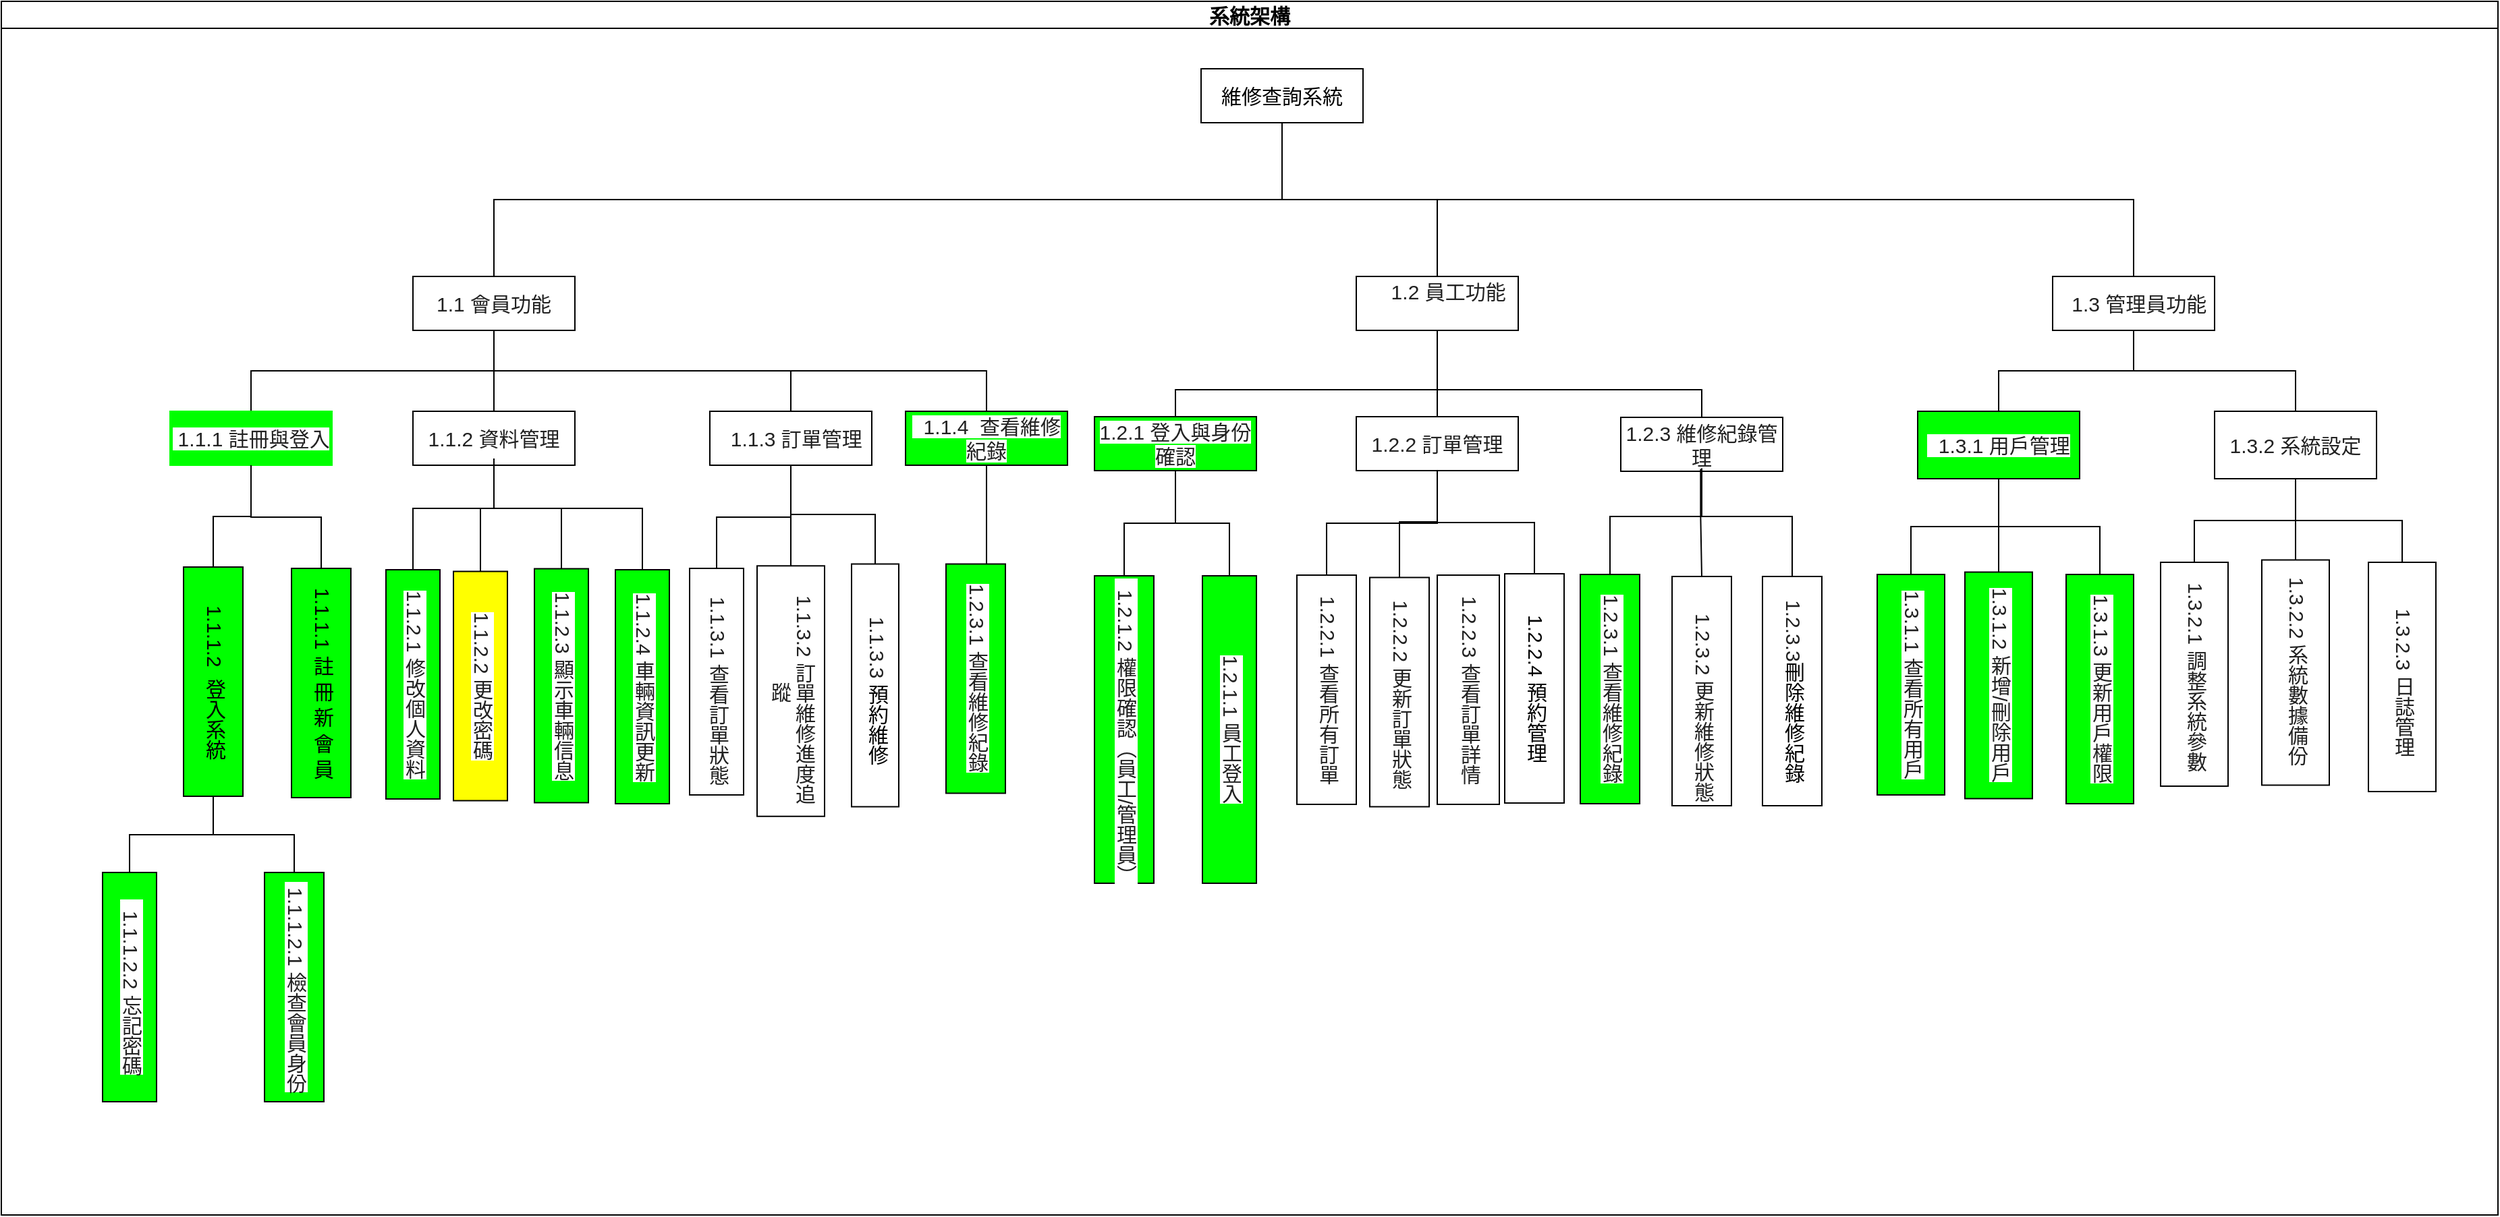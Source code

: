 <mxfile version="25.0.3">
  <diagram id="prtHgNgQTEPvFCAcTncT" name="Page-1">
    <mxGraphModel dx="2687" dy="624" grid="1" gridSize="10" guides="1" tooltips="1" connect="1" arrows="1" fold="1" page="1" pageScale="1" pageWidth="1169" pageHeight="827" math="0" shadow="0">
      <root>
        <mxCell id="0" />
        <mxCell id="1" parent="0" />
        <mxCell id="vLOGakIaKndCi6_WX_65-37" value="系統架構" style="swimlane;startSize=20;horizontal=1;containerType=tree;textShadow=0;movable=1;resizable=1;rotatable=1;deletable=1;editable=1;locked=0;connectable=1;fontSize=15;" parent="1" vertex="1">
          <mxGeometry x="-620" y="260" width="1850" height="900" as="geometry" />
        </mxCell>
        <mxCell id="vLOGakIaKndCi6_WX_65-39" value="維修查詢系統" style="whiteSpace=wrap;html=1;treeFolding=1;treeMoving=1;newEdgeStyle={&quot;edgeStyle&quot;:&quot;elbowEdgeStyle&quot;,&quot;startArrow&quot;:&quot;none&quot;,&quot;endArrow&quot;:&quot;none&quot;};fontSize=15;" parent="vLOGakIaKndCi6_WX_65-37" vertex="1">
          <mxGeometry x="889" y="50" width="120" height="40" as="geometry" />
        </mxCell>
        <mxCell id="i7zBOyGKAb41JnRDGn2z-2" value="" style="edgeStyle=elbowEdgeStyle;rounded=0;orthogonalLoop=1;jettySize=auto;html=1;elbow=vertical;startArrow=none;endArrow=none;fontSize=15;" parent="vLOGakIaKndCi6_WX_65-37" source="vLOGakIaKndCi6_WX_65-39" target="i7zBOyGKAb41JnRDGn2z-3" edge="1">
          <mxGeometry relative="1" as="geometry" />
        </mxCell>
        <mxCell id="i7zBOyGKAb41JnRDGn2z-3" value="&#xa;&lt;span style=&quot;color: rgb(34, 34, 34); font-family: Arial, Helvetica, sans-serif; font-style: normal; font-variant-ligatures: normal; font-variant-caps: normal; font-weight: 400; letter-spacing: normal; orphans: 2; text-align: start; text-indent: 0px; text-transform: none; widows: 2; word-spacing: 0px; -webkit-text-stroke-width: 0px; white-space: normal; background-color: rgb(255, 255, 255); text-decoration-thickness: initial; text-decoration-style: initial; text-decoration-color: initial; float: none; display: inline !important;&quot;&gt;&amp;nbsp; &amp;nbsp; 1.2 員工功能&lt;/span&gt;&#xa;&#xa;" style="whiteSpace=wrap;html=1;treeFolding=1;treeMoving=1;newEdgeStyle={&quot;edgeStyle&quot;:&quot;elbowEdgeStyle&quot;,&quot;startArrow&quot;:&quot;none&quot;,&quot;endArrow&quot;:&quot;none&quot;};fontSize=15;" parent="vLOGakIaKndCi6_WX_65-37" vertex="1">
          <mxGeometry x="1004" y="204" width="120" height="40" as="geometry" />
        </mxCell>
        <mxCell id="i7zBOyGKAb41JnRDGn2z-4" value="" style="edgeStyle=elbowEdgeStyle;rounded=0;orthogonalLoop=1;jettySize=auto;html=1;elbow=vertical;startArrow=none;endArrow=none;fontSize=15;" parent="vLOGakIaKndCi6_WX_65-37" source="vLOGakIaKndCi6_WX_65-39" target="i7zBOyGKAb41JnRDGn2z-5" edge="1">
          <mxGeometry relative="1" as="geometry">
            <mxPoint x="290" y="114" as="sourcePoint" />
          </mxGeometry>
        </mxCell>
        <mxCell id="i7zBOyGKAb41JnRDGn2z-5" value="&lt;span style=&quot;color: rgb(34, 34, 34); font-family: Arial, Helvetica, sans-serif; text-align: start; background-color: rgb(255, 255, 255);&quot;&gt;1.1 會員功能&lt;/span&gt;" style="whiteSpace=wrap;html=1;treeFolding=1;treeMoving=1;newEdgeStyle={&quot;edgeStyle&quot;:&quot;elbowEdgeStyle&quot;,&quot;startArrow&quot;:&quot;none&quot;,&quot;endArrow&quot;:&quot;none&quot;};fontSize=15;" parent="vLOGakIaKndCi6_WX_65-37" vertex="1">
          <mxGeometry x="305" y="204" width="120" height="40" as="geometry" />
        </mxCell>
        <mxCell id="i7zBOyGKAb41JnRDGn2z-8" value="" style="edgeStyle=elbowEdgeStyle;rounded=0;orthogonalLoop=1;jettySize=auto;html=1;elbow=vertical;startArrow=none;endArrow=none;fontSize=15;" parent="vLOGakIaKndCi6_WX_65-37" source="i7zBOyGKAb41JnRDGn2z-5" target="i7zBOyGKAb41JnRDGn2z-9" edge="1">
          <mxGeometry relative="1" as="geometry">
            <mxPoint x="515" y="178" as="sourcePoint" />
          </mxGeometry>
        </mxCell>
        <mxCell id="i7zBOyGKAb41JnRDGn2z-9" value="&lt;pre&gt;&lt;span style=&quot;color: rgb(34, 34, 34); font-family: Arial, Helvetica, sans-serif; text-align: start; background-color: rgb(255, 255, 255);&quot;&gt;&amp;nbsp;1.1.1 註冊與登入&lt;/span&gt;&lt;/pre&gt;" style="whiteSpace=wrap;html=1;treeFolding=1;treeMoving=1;newEdgeStyle={&quot;edgeStyle&quot;:&quot;elbowEdgeStyle&quot;,&quot;startArrow&quot;:&quot;none&quot;,&quot;endArrow&quot;:&quot;none&quot;};fontSize=15;fillColor=#00FF00;strokeColor=#00FF00;" parent="vLOGakIaKndCi6_WX_65-37" vertex="1">
          <mxGeometry x="125" y="304" width="120" height="40" as="geometry" />
        </mxCell>
        <mxCell id="i7zBOyGKAb41JnRDGn2z-12" value="" style="edgeStyle=elbowEdgeStyle;rounded=0;orthogonalLoop=1;jettySize=auto;html=1;elbow=vertical;startArrow=none;endArrow=none;fontSize=15;fillColor=#00FF00;" parent="vLOGakIaKndCi6_WX_65-37" source="i7zBOyGKAb41JnRDGn2z-9" target="i7zBOyGKAb41JnRDGn2z-13" edge="1">
          <mxGeometry relative="1" as="geometry">
            <mxPoint x="355" y="290" as="sourcePoint" />
          </mxGeometry>
        </mxCell>
        <mxCell id="i7zBOyGKAb41JnRDGn2z-13" value="1.1.1&lt;span style=&quot;background-color: initial;&quot;&gt;.1 註 冊 新 會 員&lt;/span&gt;" style="whiteSpace=wrap;html=1;treeFolding=1;treeMoving=1;newEdgeStyle={&quot;edgeStyle&quot;:&quot;elbowEdgeStyle&quot;,&quot;startArrow&quot;:&quot;none&quot;,&quot;endArrow&quot;:&quot;none&quot;};textDirection=vertical-lr;fontSize=15;fillColor=#00FF00;" parent="vLOGakIaKndCi6_WX_65-37" vertex="1">
          <mxGeometry x="215" y="420.5" width="44" height="170" as="geometry" />
        </mxCell>
        <mxCell id="i7zBOyGKAb41JnRDGn2z-14" value="" style="edgeStyle=elbowEdgeStyle;rounded=0;orthogonalLoop=1;jettySize=auto;html=1;elbow=vertical;startArrow=none;endArrow=none;entryX=0.5;entryY=0;entryDx=0;entryDy=0;exitX=0.5;exitY=1;exitDx=0;exitDy=0;fontSize=15;fillColor=#00FF00;" parent="vLOGakIaKndCi6_WX_65-37" source="i7zBOyGKAb41JnRDGn2z-9" target="i7zBOyGKAb41JnRDGn2z-15" edge="1">
          <mxGeometry relative="1" as="geometry">
            <mxPoint x="185" y="364" as="sourcePoint" />
            <mxPoint x="115" y="387" as="targetPoint" />
            <Array as="points" />
          </mxGeometry>
        </mxCell>
        <mxCell id="i7zBOyGKAb41JnRDGn2z-15" value="1.1.1.2&amp;nbsp; 登入系統" style="whiteSpace=wrap;html=1;treeFolding=1;treeMoving=1;newEdgeStyle={&quot;edgeStyle&quot;:&quot;elbowEdgeStyle&quot;,&quot;startArrow&quot;:&quot;none&quot;,&quot;endArrow&quot;:&quot;none&quot;};align=center;rotation=0;textDirection=vertical-lr;fontSize=15;fillColor=#00FF00;" parent="vLOGakIaKndCi6_WX_65-37" vertex="1">
          <mxGeometry x="135" y="419.5" width="44" height="170" as="geometry" />
        </mxCell>
        <mxCell id="i7zBOyGKAb41JnRDGn2z-16" value="" style="edgeStyle=elbowEdgeStyle;rounded=0;orthogonalLoop=1;jettySize=auto;html=1;elbow=vertical;startArrow=none;endArrow=none;movable=1;resizable=1;rotatable=1;deletable=1;editable=1;locked=0;connectable=1;fontSize=15;fillColor=#00FF00;" parent="vLOGakIaKndCi6_WX_65-37" source="i7zBOyGKAb41JnRDGn2z-15" target="i7zBOyGKAb41JnRDGn2z-17" edge="1">
          <mxGeometry relative="1" as="geometry">
            <mxPoint x="365" y="412" as="sourcePoint" />
          </mxGeometry>
        </mxCell>
        <mxCell id="i7zBOyGKAb41JnRDGn2z-17" value="&lt;span style=&quot;color: rgb(34, 34, 34); font-family: Arial, Helvetica, sans-serif; text-align: start; background-color: rgb(255, 255, 255);&quot;&gt;&amp;nbsp;1.1.1.2.1 檢查會員身份&lt;/span&gt;" style="whiteSpace=wrap;html=1;treeFolding=1;treeMoving=1;newEdgeStyle={&quot;edgeStyle&quot;:&quot;elbowEdgeStyle&quot;,&quot;startArrow&quot;:&quot;none&quot;,&quot;endArrow&quot;:&quot;none&quot;};textDirection=vertical-lr;movable=1;resizable=1;rotatable=1;deletable=1;editable=1;locked=0;connectable=1;fontSize=15;fillColor=#00FF00;" parent="vLOGakIaKndCi6_WX_65-37" vertex="1">
          <mxGeometry x="195" y="646" width="44" height="170" as="geometry" />
        </mxCell>
        <mxCell id="i7zBOyGKAb41JnRDGn2z-18" value="" style="edgeStyle=elbowEdgeStyle;rounded=0;orthogonalLoop=1;jettySize=auto;html=1;elbow=vertical;startArrow=none;endArrow=none;movable=1;resizable=1;rotatable=1;deletable=1;editable=1;locked=0;connectable=1;fontSize=15;fillColor=#00FF00;" parent="vLOGakIaKndCi6_WX_65-37" source="i7zBOyGKAb41JnRDGn2z-15" target="i7zBOyGKAb41JnRDGn2z-19" edge="1">
          <mxGeometry relative="1" as="geometry">
            <mxPoint x="235" y="492" as="sourcePoint" />
          </mxGeometry>
        </mxCell>
        <mxCell id="i7zBOyGKAb41JnRDGn2z-19" value="&lt;span style=&quot;color: rgb(34, 34, 34); font-family: Arial, Helvetica, sans-serif; text-align: start; background-color: rgb(255, 255, 255);&quot;&gt;&amp;nbsp; 1.1.1.2.2 忘記密碼&lt;/span&gt;" style="whiteSpace=wrap;html=1;treeFolding=1;treeMoving=1;newEdgeStyle={&quot;edgeStyle&quot;:&quot;elbowEdgeStyle&quot;,&quot;startArrow&quot;:&quot;none&quot;,&quot;endArrow&quot;:&quot;none&quot;};textDirection=vertical-lr;fontSize=15;fillColor=#00FF00;" parent="vLOGakIaKndCi6_WX_65-37" vertex="1">
          <mxGeometry x="75" y="646" width="40" height="170" as="geometry" />
        </mxCell>
        <mxCell id="i7zBOyGKAb41JnRDGn2z-35" value="&lt;span style=&quot;color: rgb(34, 34, 34); font-family: Arial, Helvetica, sans-serif; text-align: start; background-color: rgb(255, 255, 255);&quot;&gt;1.1.2 資料管理&lt;/span&gt;" style="whiteSpace=wrap;html=1;treeFolding=1;treeMoving=1;newEdgeStyle={&quot;edgeStyle&quot;:&quot;elbowEdgeStyle&quot;,&quot;startArrow&quot;:&quot;none&quot;,&quot;endArrow&quot;:&quot;none&quot;};fontSize=15;" parent="vLOGakIaKndCi6_WX_65-37" vertex="1">
          <mxGeometry x="305" y="304" width="120" height="40" as="geometry" />
        </mxCell>
        <mxCell id="i7zBOyGKAb41JnRDGn2z-36" value="" style="edgeStyle=elbowEdgeStyle;rounded=0;orthogonalLoop=1;jettySize=auto;html=1;elbow=vertical;startArrow=none;endArrow=none;fontSize=15;" parent="vLOGakIaKndCi6_WX_65-37" source="i7zBOyGKAb41JnRDGn2z-35" target="i7zBOyGKAb41JnRDGn2z-37" edge="1">
          <mxGeometry relative="1" as="geometry">
            <mxPoint x="365" y="290" as="sourcePoint" />
            <Array as="points">
              <mxPoint x="365" y="376" />
            </Array>
          </mxGeometry>
        </mxCell>
        <mxCell id="i7zBOyGKAb41JnRDGn2z-37" value="&lt;span style=&quot;color: rgb(34, 34, 34); font-family: Arial, Helvetica, sans-serif; text-align: start; background-color: rgb(255, 255, 255);&quot;&gt;1.1.2.1 修改個人資料&lt;/span&gt;" style="whiteSpace=wrap;html=1;treeFolding=1;treeMoving=1;newEdgeStyle={&quot;edgeStyle&quot;:&quot;elbowEdgeStyle&quot;,&quot;startArrow&quot;:&quot;none&quot;,&quot;endArrow&quot;:&quot;none&quot;};textDirection=vertical-lr;fontSize=15;fillColor=#00FF00;" parent="vLOGakIaKndCi6_WX_65-37" vertex="1">
          <mxGeometry x="285" y="421.5" width="40" height="170" as="geometry" />
        </mxCell>
        <mxCell id="i7zBOyGKAb41JnRDGn2z-39" value="&lt;span style=&quot;color: rgb(34, 34, 34); font-family: Arial, Helvetica, sans-serif; text-align: start; background-color: rgb(255, 255, 255);&quot;&gt;1.1.2.2 更改密碼&lt;/span&gt;" style="whiteSpace=wrap;html=1;treeFolding=1;treeMoving=1;newEdgeStyle={&quot;edgeStyle&quot;:&quot;elbowEdgeStyle&quot;,&quot;startArrow&quot;:&quot;none&quot;,&quot;endArrow&quot;:&quot;none&quot;};textDirection=vertical-rl;fontSize=15;fillColor=#FFFF00;" parent="vLOGakIaKndCi6_WX_65-37" vertex="1">
          <mxGeometry x="335" y="422.75" width="40" height="170" as="geometry" />
        </mxCell>
        <mxCell id="i7zBOyGKAb41JnRDGn2z-63" value="" style="edgeStyle=elbowEdgeStyle;rounded=0;orthogonalLoop=1;jettySize=auto;html=1;elbow=vertical;startArrow=none;endArrow=none;fontSize=15;" parent="vLOGakIaKndCi6_WX_65-37" source="i7zBOyGKAb41JnRDGn2z-5" target="i7zBOyGKAb41JnRDGn2z-64" edge="1">
          <mxGeometry relative="1" as="geometry">
            <mxPoint x="-255" y="304" as="sourcePoint" />
          </mxGeometry>
        </mxCell>
        <mxCell id="i7zBOyGKAb41JnRDGn2z-64" value="&lt;span style=&quot;color: rgb(34, 34, 34); font-family: Arial, Helvetica, sans-serif; text-align: start; background-color: rgb(255, 255, 255);&quot;&gt;&amp;nbsp; 1.1.3 訂單管理&lt;/span&gt;" style="whiteSpace=wrap;html=1;treeFolding=1;treeMoving=1;newEdgeStyle={&quot;edgeStyle&quot;:&quot;elbowEdgeStyle&quot;,&quot;startArrow&quot;:&quot;none&quot;,&quot;endArrow&quot;:&quot;none&quot;};fontSize=15;" parent="vLOGakIaKndCi6_WX_65-37" vertex="1">
          <mxGeometry x="525" y="304" width="120" height="40" as="geometry" />
        </mxCell>
        <mxCell id="i7zBOyGKAb41JnRDGn2z-65" value="" style="edgeStyle=elbowEdgeStyle;rounded=0;orthogonalLoop=1;jettySize=auto;html=1;elbow=vertical;startArrow=none;endArrow=none;fontSize=15;" parent="vLOGakIaKndCi6_WX_65-37" source="i7zBOyGKAb41JnRDGn2z-64" target="i7zBOyGKAb41JnRDGn2z-66" edge="1">
          <mxGeometry relative="1" as="geometry">
            <mxPoint x="-555" y="336" as="sourcePoint" />
          </mxGeometry>
        </mxCell>
        <mxCell id="i7zBOyGKAb41JnRDGn2z-66" value="&lt;span style=&quot;color: rgb(34, 34, 34); font-family: Arial, Helvetica, sans-serif; text-align: start; background-color: rgb(255, 255, 255);&quot;&gt;&amp;nbsp;&amp;nbsp; 1.1.3.1 查看訂單狀態&lt;/span&gt;" style="whiteSpace=wrap;html=1;treeFolding=1;treeMoving=1;newEdgeStyle={&quot;edgeStyle&quot;:&quot;elbowEdgeStyle&quot;,&quot;startArrow&quot;:&quot;none&quot;,&quot;endArrow&quot;:&quot;none&quot;};textDirection=vertical-rl;fontSize=15;" parent="vLOGakIaKndCi6_WX_65-37" vertex="1">
          <mxGeometry x="510" y="420.5" width="40" height="168" as="geometry" />
        </mxCell>
        <mxCell id="i7zBOyGKAb41JnRDGn2z-68" value="&lt;span style=&quot;color: rgb(34, 34, 34); font-family: Arial, Helvetica, sans-serif; text-align: start; background-color: rgb(255, 255, 255);&quot;&gt;&amp;nbsp;&amp;nbsp; 1.1.3.2 訂單維修進度追蹤&lt;/span&gt;" style="whiteSpace=wrap;html=1;treeFolding=1;treeMoving=1;newEdgeStyle={&quot;edgeStyle&quot;:&quot;elbowEdgeStyle&quot;,&quot;startArrow&quot;:&quot;none&quot;,&quot;endArrow&quot;:&quot;none&quot;};textDirection=vertical-rl;fontSize=15;" parent="vLOGakIaKndCi6_WX_65-37" vertex="1">
          <mxGeometry x="560" y="418.63" width="50" height="185.75" as="geometry" />
        </mxCell>
        <mxCell id="i7zBOyGKAb41JnRDGn2z-79" value="" style="edgeStyle=elbowEdgeStyle;rounded=0;orthogonalLoop=1;jettySize=auto;html=1;elbow=vertical;startArrow=none;endArrow=none;entryX=0.5;entryY=0;entryDx=0;entryDy=0;fontSize=15;exitX=0.5;exitY=1;exitDx=0;exitDy=0;" parent="vLOGakIaKndCi6_WX_65-37" source="i7zBOyGKAb41JnRDGn2z-3" target="i7zBOyGKAb41JnRDGn2z-80" edge="1">
          <mxGeometry relative="1" as="geometry">
            <mxPoint x="1130" y="252" as="sourcePoint" />
            <mxPoint x="910" y="282" as="targetPoint" />
            <Array as="points">
              <mxPoint x="1000" y="288" />
            </Array>
          </mxGeometry>
        </mxCell>
        <mxCell id="i7zBOyGKAb41JnRDGn2z-80" value="&lt;span style=&quot;color: rgb(34, 34, 34); font-family: Arial, Helvetica, sans-serif; text-align: start; background-color: rgb(255, 255, 255);&quot;&gt;1.2.1 登入與身份確認&lt;/span&gt;" style="whiteSpace=wrap;html=1;treeFolding=1;treeMoving=1;newEdgeStyle={&quot;edgeStyle&quot;:&quot;elbowEdgeStyle&quot;,&quot;startArrow&quot;:&quot;none&quot;,&quot;endArrow&quot;:&quot;none&quot;};fontSize=15;fillColor=#00FF00;" parent="vLOGakIaKndCi6_WX_65-37" vertex="1">
          <mxGeometry x="810" y="308" width="120" height="40" as="geometry" />
        </mxCell>
        <mxCell id="i7zBOyGKAb41JnRDGn2z-81" value="" style="edgeStyle=elbowEdgeStyle;rounded=0;orthogonalLoop=1;jettySize=auto;html=1;elbow=vertical;startArrow=none;endArrow=none;fontSize=15;" parent="vLOGakIaKndCi6_WX_65-37" source="i7zBOyGKAb41JnRDGn2z-3" target="i7zBOyGKAb41JnRDGn2z-82" edge="1">
          <mxGeometry relative="1" as="geometry">
            <mxPoint x="510" y="304" as="sourcePoint" />
            <Array as="points">
              <mxPoint x="1064" y="268" />
            </Array>
          </mxGeometry>
        </mxCell>
        <mxCell id="i7zBOyGKAb41JnRDGn2z-82" value="&lt;span style=&quot;color: rgb(34, 34, 34); font-family: Arial, Helvetica, sans-serif; text-align: start; background-color: rgb(255, 255, 255);&quot;&gt;1.2.2 訂單管理&lt;/span&gt;" style="whiteSpace=wrap;html=1;treeFolding=1;treeMoving=1;newEdgeStyle={&quot;edgeStyle&quot;:&quot;elbowEdgeStyle&quot;,&quot;startArrow&quot;:&quot;none&quot;,&quot;endArrow&quot;:&quot;none&quot;};fontSize=15;" parent="vLOGakIaKndCi6_WX_65-37" vertex="1">
          <mxGeometry x="1004" y="308" width="120" height="40" as="geometry" />
        </mxCell>
        <mxCell id="i7zBOyGKAb41JnRDGn2z-83" value="" style="edgeStyle=elbowEdgeStyle;rounded=0;orthogonalLoop=1;jettySize=auto;html=1;elbow=vertical;startArrow=none;endArrow=none;fontSize=15;fillColor=#00FF00;" parent="vLOGakIaKndCi6_WX_65-37" source="i7zBOyGKAb41JnRDGn2z-80" target="i7zBOyGKAb41JnRDGn2z-84" edge="1">
          <mxGeometry relative="1" as="geometry">
            <mxPoint x="460" y="340" as="sourcePoint" />
          </mxGeometry>
        </mxCell>
        <mxCell id="i7zBOyGKAb41JnRDGn2z-84" value="&lt;span style=&quot;color: rgb(34, 34, 34); font-family: Arial, Helvetica, sans-serif; text-align: start; background-color: rgb(255, 255, 255);&quot;&gt;1.2.1.1 員工登入&lt;/span&gt;" style="whiteSpace=wrap;html=1;treeFolding=1;treeMoving=1;newEdgeStyle={&quot;edgeStyle&quot;:&quot;elbowEdgeStyle&quot;,&quot;startArrow&quot;:&quot;none&quot;,&quot;endArrow&quot;:&quot;none&quot;};textDirection=vertical-rl;fontSize=15;fillColor=#00FF00;" parent="vLOGakIaKndCi6_WX_65-37" vertex="1">
          <mxGeometry x="890" y="426" width="40" height="228" as="geometry" />
        </mxCell>
        <mxCell id="i7zBOyGKAb41JnRDGn2z-85" value="" style="edgeStyle=elbowEdgeStyle;rounded=0;orthogonalLoop=1;jettySize=auto;html=1;elbow=vertical;startArrow=none;endArrow=none;fontSize=15;fillColor=#00FF00;" parent="vLOGakIaKndCi6_WX_65-37" source="i7zBOyGKAb41JnRDGn2z-80" target="i7zBOyGKAb41JnRDGn2z-86" edge="1">
          <mxGeometry relative="1" as="geometry">
            <mxPoint x="330" y="420" as="sourcePoint" />
          </mxGeometry>
        </mxCell>
        <mxCell id="i7zBOyGKAb41JnRDGn2z-86" value="&lt;span style=&quot;color: rgb(34, 34, 34); font-family: Arial, Helvetica, sans-serif; text-align: start; background-color: rgb(255, 255, 255);&quot;&gt;&amp;nbsp; 1.2.1.2 權限確認（員工/管理員）&lt;/span&gt;" style="whiteSpace=wrap;html=1;treeFolding=1;treeMoving=1;newEdgeStyle={&quot;edgeStyle&quot;:&quot;elbowEdgeStyle&quot;,&quot;startArrow&quot;:&quot;none&quot;,&quot;endArrow&quot;:&quot;none&quot;};textDirection=vertical-rl;fontSize=15;fillColor=#00FF00;" parent="vLOGakIaKndCi6_WX_65-37" vertex="1">
          <mxGeometry x="810" y="426" width="44" height="228" as="geometry" />
        </mxCell>
        <mxCell id="i7zBOyGKAb41JnRDGn2z-93" value="" style="edgeStyle=elbowEdgeStyle;rounded=0;orthogonalLoop=1;jettySize=auto;html=1;elbow=vertical;startArrow=none;endArrow=none;fontSize=15;" parent="vLOGakIaKndCi6_WX_65-37" source="i7zBOyGKAb41JnRDGn2z-82" target="i7zBOyGKAb41JnRDGn2z-94" edge="1">
          <mxGeometry relative="1" as="geometry">
            <mxPoint x="214" y="340" as="sourcePoint" />
          </mxGeometry>
        </mxCell>
        <mxCell id="i7zBOyGKAb41JnRDGn2z-94" value="&lt;span style=&quot;color: rgb(34, 34, 34); font-family: Arial, Helvetica, sans-serif; text-align: start; background-color: rgb(255, 255, 255);&quot;&gt;1.2.2.1 查看所有訂單&lt;/span&gt;" style="whiteSpace=wrap;html=1;treeFolding=1;treeMoving=1;newEdgeStyle={&quot;edgeStyle&quot;:&quot;elbowEdgeStyle&quot;,&quot;startArrow&quot;:&quot;none&quot;,&quot;endArrow&quot;:&quot;none&quot;};textDirection=vertical-rl;fontSize=15;" parent="vLOGakIaKndCi6_WX_65-37" vertex="1">
          <mxGeometry x="960" y="425.5" width="44" height="170" as="geometry" />
        </mxCell>
        <mxCell id="i7zBOyGKAb41JnRDGn2z-99" value="" style="edgeStyle=elbowEdgeStyle;rounded=0;orthogonalLoop=1;jettySize=auto;html=1;elbow=vertical;startArrow=none;endArrow=none;movable=1;resizable=1;rotatable=1;deletable=1;editable=1;locked=0;connectable=1;entryX=0.5;entryY=0;entryDx=0;entryDy=0;exitX=0.5;exitY=1;exitDx=0;exitDy=0;fontSize=15;" parent="vLOGakIaKndCi6_WX_65-37" source="i7zBOyGKAb41JnRDGn2z-82" target="i7zBOyGKAb41JnRDGn2z-100" edge="1">
          <mxGeometry relative="1" as="geometry">
            <mxPoint x="1064" y="332" as="sourcePoint" />
            <mxPoint x="1036" y="411.25" as="targetPoint" />
            <Array as="points">
              <mxPoint x="1050" y="386" />
            </Array>
          </mxGeometry>
        </mxCell>
        <mxCell id="i7zBOyGKAb41JnRDGn2z-100" value="&lt;span style=&quot;color: rgb(34, 34, 34); font-family: Arial, Helvetica, sans-serif; text-align: start; background-color: rgb(255, 255, 255);&quot;&gt;&amp;nbsp;1.2.2.2 更新訂單狀態&lt;/span&gt;" style="whiteSpace=wrap;html=1;treeFolding=1;treeMoving=1;newEdgeStyle={&quot;edgeStyle&quot;:&quot;elbowEdgeStyle&quot;,&quot;startArrow&quot;:&quot;none&quot;,&quot;endArrow&quot;:&quot;none&quot;};textDirection=vertical-rl;movable=1;resizable=1;rotatable=1;deletable=1;editable=1;locked=0;connectable=1;fontSize=15;" parent="vLOGakIaKndCi6_WX_65-37" vertex="1">
          <mxGeometry x="1014" y="427.25" width="44" height="170" as="geometry" />
        </mxCell>
        <mxCell id="i7zBOyGKAb41JnRDGn2z-102" value="&lt;span style=&quot;color: rgb(34, 34, 34); font-family: Arial, Helvetica, sans-serif; text-align: start; background-color: rgb(255, 255, 255);&quot;&gt;1.2.2.3 查看訂單詳情&lt;/span&gt;" style="whiteSpace=wrap;html=1;treeFolding=1;treeMoving=1;newEdgeStyle={&quot;edgeStyle&quot;:&quot;elbowEdgeStyle&quot;,&quot;startArrow&quot;:&quot;none&quot;,&quot;endArrow&quot;:&quot;none&quot;};textDirection=vertical-rl;movable=1;resizable=1;rotatable=1;deletable=1;editable=1;locked=0;connectable=1;fontSize=15;" parent="vLOGakIaKndCi6_WX_65-37" vertex="1">
          <mxGeometry x="1064" y="425.5" width="46" height="170" as="geometry" />
        </mxCell>
        <mxCell id="i7zBOyGKAb41JnRDGn2z-111" value="" style="edgeStyle=elbowEdgeStyle;rounded=0;orthogonalLoop=1;jettySize=auto;html=1;elbow=vertical;startArrow=none;endArrow=none;fontSize=15;entryX=0.5;entryY=0;entryDx=0;entryDy=0;exitX=0.5;exitY=1;exitDx=0;exitDy=0;" parent="vLOGakIaKndCi6_WX_65-37" source="i7zBOyGKAb41JnRDGn2z-3" target="i7zBOyGKAb41JnRDGn2z-112" edge="1">
          <mxGeometry relative="1" as="geometry">
            <mxPoint x="410" y="304" as="sourcePoint" />
            <Array as="points">
              <mxPoint x="1200" y="288" />
            </Array>
          </mxGeometry>
        </mxCell>
        <mxCell id="i7zBOyGKAb41JnRDGn2z-112" value="&lt;span style=&quot;color: rgb(34, 34, 34); font-family: Arial, Helvetica, sans-serif; text-align: start; background-color: rgb(255, 255, 255);&quot;&gt;1.2.3 維修紀錄管理&lt;/span&gt;" style="whiteSpace=wrap;html=1;treeFolding=1;treeMoving=1;newEdgeStyle={&quot;edgeStyle&quot;:&quot;elbowEdgeStyle&quot;,&quot;startArrow&quot;:&quot;none&quot;,&quot;endArrow&quot;:&quot;none&quot;};fontSize=15;" parent="vLOGakIaKndCi6_WX_65-37" vertex="1">
          <mxGeometry x="1200" y="308.5" width="120" height="40" as="geometry" />
        </mxCell>
        <mxCell id="i7zBOyGKAb41JnRDGn2z-113" value="" style="edgeStyle=elbowEdgeStyle;rounded=0;orthogonalLoop=1;jettySize=auto;html=1;elbow=vertical;startArrow=none;endArrow=none;fontSize=15;entryX=0.5;entryY=0;entryDx=0;entryDy=0;" parent="vLOGakIaKndCi6_WX_65-37" source="i7zBOyGKAb41JnRDGn2z-112" target="i7zBOyGKAb41JnRDGn2z-114" edge="1">
          <mxGeometry relative="1" as="geometry">
            <mxPoint x="115" y="340.5" as="sourcePoint" />
            <Array as="points">
              <mxPoint x="1260" y="382" />
            </Array>
          </mxGeometry>
        </mxCell>
        <mxCell id="i7zBOyGKAb41JnRDGn2z-114" value="&lt;span style=&quot;color: rgb(34, 34, 34); font-family: Arial, Helvetica, sans-serif; text-align: start; background-color: rgb(255, 255, 255);&quot;&gt;1.2.3.1 查看維修紀錄&lt;/span&gt;" style="whiteSpace=wrap;html=1;treeFolding=1;treeMoving=1;newEdgeStyle={&quot;edgeStyle&quot;:&quot;elbowEdgeStyle&quot;,&quot;startArrow&quot;:&quot;none&quot;,&quot;endArrow&quot;:&quot;none&quot;};textDirection=vertical-rl;fontSize=15;fillColor=#00FF00;" parent="vLOGakIaKndCi6_WX_65-37" vertex="1">
          <mxGeometry x="1170" y="425" width="44" height="170" as="geometry" />
        </mxCell>
        <mxCell id="i7zBOyGKAb41JnRDGn2z-115" value="" style="edgeStyle=elbowEdgeStyle;rounded=0;orthogonalLoop=1;jettySize=auto;html=1;elbow=vertical;startArrow=none;endArrow=none;movable=1;resizable=1;rotatable=1;deletable=1;editable=1;locked=0;connectable=1;exitX=0.493;exitY=0.956;exitDx=0;exitDy=0;exitPerimeter=0;entryX=0.5;entryY=0;entryDx=0;entryDy=0;fontSize=15;" parent="vLOGakIaKndCi6_WX_65-37" source="i7zBOyGKAb41JnRDGn2z-112" target="i7zBOyGKAb41JnRDGn2z-116" edge="1">
          <mxGeometry relative="1" as="geometry">
            <mxPoint x="1275" y="410.5" as="sourcePoint" />
            <Array as="points">
              <mxPoint x="1280" y="382" />
            </Array>
          </mxGeometry>
        </mxCell>
        <mxCell id="i7zBOyGKAb41JnRDGn2z-116" value="&lt;span style=&quot;color: rgb(34, 34, 34); font-family: Arial, Helvetica, sans-serif; text-align: start; background-color: rgb(255, 255, 255);&quot;&gt;&amp;nbsp; &amp;nbsp; &amp;nbsp; 1.2.3.2 更新維修狀態&lt;/span&gt;" style="whiteSpace=wrap;html=1;treeFolding=1;treeMoving=1;newEdgeStyle={&quot;edgeStyle&quot;:&quot;elbowEdgeStyle&quot;,&quot;startArrow&quot;:&quot;none&quot;,&quot;endArrow&quot;:&quot;none&quot;};textDirection=vertical-rl;movable=1;resizable=1;rotatable=1;deletable=1;editable=1;locked=0;connectable=1;fontSize=15;" parent="vLOGakIaKndCi6_WX_65-37" vertex="1">
          <mxGeometry x="1238" y="426.5" width="44" height="170" as="geometry" />
        </mxCell>
        <mxCell id="i7zBOyGKAb41JnRDGn2z-129" value="&lt;span style=&quot;color: rgb(34, 34, 34); font-family: Arial, Helvetica, sans-serif; text-align: start; background-color: rgb(255, 255, 255);&quot;&gt;1.3.2 系統設定&lt;/span&gt;" style="whiteSpace=wrap;html=1;treeFolding=1;treeMoving=1;newEdgeStyle={&quot;edgeStyle&quot;:&quot;elbowEdgeStyle&quot;,&quot;startArrow&quot;:&quot;none&quot;,&quot;endArrow&quot;:&quot;none&quot;};fontSize=15;" parent="vLOGakIaKndCi6_WX_65-37" vertex="1">
          <mxGeometry x="1640" y="304" width="120" height="50" as="geometry" />
        </mxCell>
        <mxCell id="i7zBOyGKAb41JnRDGn2z-131" value="" style="edgeStyle=elbowEdgeStyle;rounded=0;orthogonalLoop=1;jettySize=auto;html=1;elbow=vertical;startArrow=none;endArrow=none;fontSize=15;" parent="vLOGakIaKndCi6_WX_65-37" source="i7zBOyGKAb41JnRDGn2z-7" target="i7zBOyGKAb41JnRDGn2z-132" edge="1">
          <mxGeometry relative="1" as="geometry">
            <mxPoint x="820" y="300" as="sourcePoint" />
          </mxGeometry>
        </mxCell>
        <mxCell id="i7zBOyGKAb41JnRDGn2z-132" value="&lt;span style=&quot;color: rgb(34, 34, 34); font-family: Arial, Helvetica, sans-serif; text-align: start; background-color: rgb(255, 255, 255);&quot;&gt;&amp;nbsp; 1.3.1 用戶管理&lt;/span&gt;" style="whiteSpace=wrap;html=1;treeFolding=1;treeMoving=1;newEdgeStyle={&quot;edgeStyle&quot;:&quot;elbowEdgeStyle&quot;,&quot;startArrow&quot;:&quot;none&quot;,&quot;endArrow&quot;:&quot;none&quot;};fontSize=15;fillColor=#00FF00;" parent="vLOGakIaKndCi6_WX_65-37" vertex="1">
          <mxGeometry x="1420" y="304" width="120" height="50" as="geometry" />
        </mxCell>
        <mxCell id="i7zBOyGKAb41JnRDGn2z-135" value="" style="edgeStyle=elbowEdgeStyle;rounded=0;orthogonalLoop=1;jettySize=auto;html=1;elbow=vertical;startArrow=none;endArrow=none;fontSize=15;fillColor=#00FF00;" parent="vLOGakIaKndCi6_WX_65-37" source="i7zBOyGKAb41JnRDGn2z-132" target="i7zBOyGKAb41JnRDGn2z-136" edge="1">
          <mxGeometry relative="1" as="geometry">
            <mxPoint x="555" y="340.5" as="sourcePoint" />
          </mxGeometry>
        </mxCell>
        <mxCell id="i7zBOyGKAb41JnRDGn2z-136" value="&lt;span style=&quot;color: rgb(34, 34, 34); font-family: Arial, Helvetica, sans-serif; text-align: start; background-color: rgb(255, 255, 255);&quot;&gt;1.3.1.1 查看所有用戶&lt;/span&gt;" style="whiteSpace=wrap;html=1;treeFolding=1;treeMoving=1;newEdgeStyle={&quot;edgeStyle&quot;:&quot;elbowEdgeStyle&quot;,&quot;startArrow&quot;:&quot;none&quot;,&quot;endArrow&quot;:&quot;none&quot;};textDirection=vertical-rl;fontSize=15;fillColor=#00FF00;" parent="vLOGakIaKndCi6_WX_65-37" vertex="1">
          <mxGeometry x="1390" y="425" width="50" height="163.5" as="geometry" />
        </mxCell>
        <mxCell id="i7zBOyGKAb41JnRDGn2z-137" value="" style="edgeStyle=elbowEdgeStyle;rounded=0;orthogonalLoop=1;jettySize=auto;html=1;elbow=horizontal;startArrow=none;endArrow=none;entryX=0.5;entryY=0;entryDx=0;entryDy=0;exitX=0.5;exitY=1;exitDx=0;exitDy=0;fontSize=15;fillColor=#00FF00;" parent="vLOGakIaKndCi6_WX_65-37" source="i7zBOyGKAb41JnRDGn2z-132" target="i7zBOyGKAb41JnRDGn2z-138" edge="1">
          <mxGeometry relative="1" as="geometry">
            <mxPoint x="1489.75" y="370.5" as="sourcePoint" />
            <mxPoint x="1490.25" y="406.88" as="targetPoint" />
            <Array as="points">
              <mxPoint x="1480" y="400.5" />
            </Array>
          </mxGeometry>
        </mxCell>
        <mxCell id="i7zBOyGKAb41JnRDGn2z-138" value="&lt;span style=&quot;color: rgb(34, 34, 34); font-family: Arial, Helvetica, sans-serif; background-color: rgb(255, 255, 255);&quot;&gt;1.3.1.2 新增/刪除用戶&lt;/span&gt;" style="whiteSpace=wrap;html=1;treeFolding=1;treeMoving=1;newEdgeStyle={&quot;edgeStyle&quot;:&quot;elbowEdgeStyle&quot;,&quot;startArrow&quot;:&quot;none&quot;,&quot;endArrow&quot;:&quot;none&quot;};textDirection=vertical-rl;align=center;verticalAlign=middle;labelPosition=center;verticalLabelPosition=middle;fontSize=15;fillColor=#00FF00;" parent="vLOGakIaKndCi6_WX_65-37" vertex="1">
          <mxGeometry x="1455" y="423.25" width="50" height="168" as="geometry" />
        </mxCell>
        <mxCell id="i7zBOyGKAb41JnRDGn2z-139" value="" style="edgeStyle=elbowEdgeStyle;rounded=0;orthogonalLoop=1;jettySize=auto;html=1;elbow=vertical;startArrow=none;endArrow=none;exitX=0.5;exitY=1;exitDx=0;exitDy=0;fontSize=15;fillColor=#00FF00;" parent="vLOGakIaKndCi6_WX_65-37" source="i7zBOyGKAb41JnRDGn2z-132" target="i7zBOyGKAb41JnRDGn2z-140" edge="1">
          <mxGeometry relative="1" as="geometry">
            <mxPoint x="520" y="540.5" as="sourcePoint" />
          </mxGeometry>
        </mxCell>
        <mxCell id="i7zBOyGKAb41JnRDGn2z-140" value="&lt;span style=&quot;color: rgb(34, 34, 34); font-family: Arial, Helvetica, sans-serif; text-align: start; background-color: rgb(255, 255, 255);&quot;&gt;1.3.1.3 更新用戶權限&lt;/span&gt;" style="whiteSpace=wrap;html=1;treeFolding=1;treeMoving=1;newEdgeStyle={&quot;edgeStyle&quot;:&quot;elbowEdgeStyle&quot;,&quot;startArrow&quot;:&quot;none&quot;,&quot;endArrow&quot;:&quot;none&quot;};textDirection=vertical-rl;fontSize=15;fillColor=#00FF00;" parent="vLOGakIaKndCi6_WX_65-37" vertex="1">
          <mxGeometry x="1530" y="425" width="50" height="170" as="geometry" />
        </mxCell>
        <mxCell id="i7zBOyGKAb41JnRDGn2z-141" value="" style="edgeStyle=elbowEdgeStyle;rounded=0;orthogonalLoop=1;jettySize=auto;html=1;elbow=vertical;startArrow=none;endArrow=none;fontSize=15;" parent="vLOGakIaKndCi6_WX_65-37" source="i7zBOyGKAb41JnRDGn2z-129" target="i7zBOyGKAb41JnRDGn2z-142" edge="1">
          <mxGeometry relative="1" as="geometry">
            <mxPoint x="600" y="336" as="sourcePoint" />
          </mxGeometry>
        </mxCell>
        <mxCell id="i7zBOyGKAb41JnRDGn2z-142" value="&lt;span style=&quot;color: rgb(34, 34, 34); font-family: Arial, Helvetica, sans-serif; text-align: start; background-color: rgb(255, 255, 255);&quot;&gt;&amp;nbsp;1.3.2.1 調整系統參數&lt;/span&gt;" style="whiteSpace=wrap;html=1;treeFolding=1;treeMoving=1;newEdgeStyle={&quot;edgeStyle&quot;:&quot;elbowEdgeStyle&quot;,&quot;startArrow&quot;:&quot;none&quot;,&quot;endArrow&quot;:&quot;none&quot;};textDirection=vertical-rl;fontSize=15;" parent="vLOGakIaKndCi6_WX_65-37" vertex="1">
          <mxGeometry x="1600" y="416" width="50" height="166" as="geometry" />
        </mxCell>
        <mxCell id="i7zBOyGKAb41JnRDGn2z-143" value="" style="edgeStyle=elbowEdgeStyle;rounded=0;orthogonalLoop=1;jettySize=auto;html=1;elbow=vertical;startArrow=none;endArrow=none;movable=1;resizable=1;rotatable=1;deletable=1;editable=1;locked=0;connectable=1;exitX=0.5;exitY=1;exitDx=0;exitDy=0;fontSize=15;" parent="vLOGakIaKndCi6_WX_65-37" source="i7zBOyGKAb41JnRDGn2z-129" target="i7zBOyGKAb41JnRDGn2z-144" edge="1">
          <mxGeometry relative="1" as="geometry">
            <mxPoint x="600" y="456" as="sourcePoint" />
          </mxGeometry>
        </mxCell>
        <mxCell id="i7zBOyGKAb41JnRDGn2z-144" value="&lt;span style=&quot;color: rgb(34, 34, 34); font-family: Arial, Helvetica, sans-serif; text-align: start; background-color: rgb(255, 255, 255);&quot;&gt;1.3.2.2 系統數據備份&lt;/span&gt;" style="whiteSpace=wrap;html=1;treeFolding=1;treeMoving=1;newEdgeStyle={&quot;edgeStyle&quot;:&quot;elbowEdgeStyle&quot;,&quot;startArrow&quot;:&quot;none&quot;,&quot;endArrow&quot;:&quot;none&quot;};textDirection=vertical-rl;movable=1;resizable=1;rotatable=1;deletable=1;editable=1;locked=0;connectable=1;fontSize=15;" parent="vLOGakIaKndCi6_WX_65-37" vertex="1">
          <mxGeometry x="1675" y="414.25" width="50" height="167" as="geometry" />
        </mxCell>
        <mxCell id="i7zBOyGKAb41JnRDGn2z-145" value="" style="edgeStyle=elbowEdgeStyle;rounded=0;orthogonalLoop=1;jettySize=auto;html=1;elbow=vertical;startArrow=none;endArrow=none;movable=1;resizable=1;rotatable=1;deletable=1;editable=1;locked=0;connectable=1;exitX=0.5;exitY=1;exitDx=0;exitDy=0;fontSize=15;" parent="vLOGakIaKndCi6_WX_65-37" source="i7zBOyGKAb41JnRDGn2z-129" target="i7zBOyGKAb41JnRDGn2z-146" edge="1">
          <mxGeometry relative="1" as="geometry">
            <mxPoint x="600" y="536" as="sourcePoint" />
          </mxGeometry>
        </mxCell>
        <mxCell id="i7zBOyGKAb41JnRDGn2z-146" value="&lt;span style=&quot;color: rgb(34, 34, 34); font-family: Arial, Helvetica, sans-serif; text-align: start; background-color: rgb(255, 255, 255);&quot;&gt;&amp;nbsp; 1.3.2.3 日誌管理&lt;/span&gt;" style="whiteSpace=wrap;html=1;treeFolding=1;treeMoving=1;newEdgeStyle={&quot;edgeStyle&quot;:&quot;elbowEdgeStyle&quot;,&quot;startArrow&quot;:&quot;none&quot;,&quot;endArrow&quot;:&quot;none&quot;};textDirection=vertical-rl;movable=1;resizable=1;rotatable=1;deletable=1;editable=1;locked=0;connectable=1;fontSize=15;" parent="vLOGakIaKndCi6_WX_65-37" vertex="1">
          <mxGeometry x="1754" y="416" width="50" height="170" as="geometry" />
        </mxCell>
        <mxCell id="i7zBOyGKAb41JnRDGn2z-7" value="&lt;span style=&quot;color: rgb(34, 34, 34); font-family: Arial, Helvetica, sans-serif; text-align: start; background-color: rgb(255, 255, 255);&quot;&gt;&amp;nbsp; 1.3 管理員功能&lt;/span&gt;" style="whiteSpace=wrap;html=1;treeFolding=1;treeMoving=1;newEdgeStyle={&quot;edgeStyle&quot;:&quot;elbowEdgeStyle&quot;,&quot;startArrow&quot;:&quot;none&quot;,&quot;endArrow&quot;:&quot;none&quot;};fontSize=15;" parent="vLOGakIaKndCi6_WX_65-37" vertex="1">
          <mxGeometry x="1520" y="204" width="120" height="40" as="geometry" />
        </mxCell>
        <mxCell id="i7zBOyGKAb41JnRDGn2z-130" value="" style="edgeStyle=elbowEdgeStyle;rounded=0;orthogonalLoop=1;jettySize=auto;html=1;elbow=vertical;startArrow=none;endArrow=none;fontSize=15;" parent="vLOGakIaKndCi6_WX_65-37" source="i7zBOyGKAb41JnRDGn2z-7" target="i7zBOyGKAb41JnRDGn2z-129" edge="1">
          <mxGeometry relative="1" as="geometry" />
        </mxCell>
        <mxCell id="i7zBOyGKAb41JnRDGn2z-6" value="" style="edgeStyle=elbowEdgeStyle;rounded=0;orthogonalLoop=1;jettySize=auto;html=1;elbow=vertical;startArrow=none;endArrow=none;fontSize=15;" parent="vLOGakIaKndCi6_WX_65-37" source="vLOGakIaKndCi6_WX_65-39" target="i7zBOyGKAb41JnRDGn2z-7" edge="1">
          <mxGeometry relative="1" as="geometry">
            <mxPoint x="350" y="64" as="sourcePoint" />
          </mxGeometry>
        </mxCell>
        <mxCell id="CAXlTMmM8GYfuFRi7L40-3" value="" style="edgeStyle=elbowEdgeStyle;rounded=0;orthogonalLoop=1;jettySize=auto;html=1;elbow=vertical;startArrow=none;endArrow=none;fontSize=15;" parent="vLOGakIaKndCi6_WX_65-37" source="i7zBOyGKAb41JnRDGn2z-35" target="CAXlTMmM8GYfuFRi7L40-4" edge="1">
          <mxGeometry relative="1" as="geometry">
            <mxPoint x="-335" y="386" as="sourcePoint" />
            <Array as="points">
              <mxPoint x="365" y="376" />
            </Array>
          </mxGeometry>
        </mxCell>
        <mxCell id="CAXlTMmM8GYfuFRi7L40-4" value="&lt;span style=&quot;color: rgb(34, 34, 34); font-family: Arial, Helvetica, sans-serif; text-align: start; background-color: rgb(255, 255, 255);&quot;&gt;1.1.2.3 顯示車輛信息&lt;/span&gt;" style="whiteSpace=wrap;html=1;treeFolding=1;treeMoving=1;newEdgeStyle={&quot;edgeStyle&quot;:&quot;elbowEdgeStyle&quot;,&quot;startArrow&quot;:&quot;none&quot;,&quot;endArrow&quot;:&quot;none&quot;};textDirection=vertical-rl;fontSize=15;fillColor=#00FF00;" parent="vLOGakIaKndCi6_WX_65-37" vertex="1">
          <mxGeometry x="395" y="420.75" width="40" height="173.5" as="geometry" />
        </mxCell>
        <mxCell id="fq9uPXwty8QXhf4ej4uf-1" value="" style="edgeStyle=elbowEdgeStyle;rounded=0;orthogonalLoop=1;jettySize=auto;html=1;elbow=vertical;startArrow=none;endArrow=none;movable=1;resizable=1;rotatable=1;deletable=1;editable=1;locked=0;connectable=1;exitX=0.5;exitY=1;exitDx=0;exitDy=0;fontSize=15;entryX=0.5;entryY=0;entryDx=0;entryDy=0;" parent="vLOGakIaKndCi6_WX_65-37" target="fq9uPXwty8QXhf4ej4uf-2" edge="1">
          <mxGeometry relative="1" as="geometry">
            <mxPoint x="1260" y="346.25" as="sourcePoint" />
            <mxPoint x="1407" y="425.5" as="targetPoint" />
            <Array as="points">
              <mxPoint x="1330" y="382" />
            </Array>
          </mxGeometry>
        </mxCell>
        <mxCell id="qZw3ajIAqxA_kLUC3v0o-1" style="edgeStyle=elbowEdgeStyle;rounded=0;orthogonalLoop=1;jettySize=auto;html=1;startArrow=none;endArrow=none;exitX=0;exitY=0.25;exitDx=0;exitDy=0;" parent="vLOGakIaKndCi6_WX_65-37" source="fq9uPXwty8QXhf4ej4uf-2" edge="1">
          <mxGeometry relative="1" as="geometry">
            <mxPoint x="1315" y="464" as="targetPoint" />
          </mxGeometry>
        </mxCell>
        <mxCell id="fq9uPXwty8QXhf4ej4uf-2" value="&lt;span style=&quot;color: rgb(34, 34, 34); font-family: Arial, Helvetica, sans-serif; text-align: start; background-color: rgb(255, 255, 255);&quot;&gt;1.2.3.3&lt;/span&gt;刪除維修紀錄" style="whiteSpace=wrap;html=1;treeFolding=1;treeMoving=1;newEdgeStyle={&quot;edgeStyle&quot;:&quot;elbowEdgeStyle&quot;,&quot;startArrow&quot;:&quot;none&quot;,&quot;endArrow&quot;:&quot;none&quot;};textDirection=vertical-rl;fontSize=15;" parent="vLOGakIaKndCi6_WX_65-37" vertex="1">
          <mxGeometry x="1305" y="426.5" width="44" height="170" as="geometry" />
        </mxCell>
        <mxCell id="qS1px_nAEGDlvm55yif1-1" value="" style="edgeStyle=elbowEdgeStyle;rounded=0;orthogonalLoop=1;jettySize=auto;html=1;elbow=vertical;startArrow=none;endArrow=none;fontSize=15;" parent="vLOGakIaKndCi6_WX_65-37" source="i7zBOyGKAb41JnRDGn2z-64" target="qS1px_nAEGDlvm55yif1-2" edge="1">
          <mxGeometry relative="1" as="geometry">
            <mxPoint x="-615" y="386" as="sourcePoint" />
          </mxGeometry>
        </mxCell>
        <mxCell id="qS1px_nAEGDlvm55yif1-2" value="&lt;span style=&quot;color: rgb(34, 34, 34); font-family: Arial, Helvetica, sans-serif; text-align: start; background-color: rgb(255, 255, 255);&quot;&gt;&amp;nbsp; 1.1.3.3&amp;nbsp;&lt;/span&gt;預約維修" style="whiteSpace=wrap;html=1;treeFolding=1;treeMoving=1;newEdgeStyle={&quot;edgeStyle&quot;:&quot;elbowEdgeStyle&quot;,&quot;startArrow&quot;:&quot;none&quot;,&quot;endArrow&quot;:&quot;none&quot;};textDirection=vertical-rl;fontSize=15;" parent="vLOGakIaKndCi6_WX_65-37" vertex="1">
          <mxGeometry x="630" y="417.25" width="35" height="180" as="geometry" />
        </mxCell>
        <mxCell id="zYZ4bhmDmVf4tej1kryr-1" value="" style="edgeStyle=elbowEdgeStyle;rounded=0;orthogonalLoop=1;jettySize=auto;html=1;elbow=vertical;startArrow=none;endArrow=none;movable=1;resizable=1;rotatable=1;deletable=1;editable=1;locked=0;connectable=1;exitX=0.5;exitY=1;exitDx=0;exitDy=0;fontSize=15;" parent="vLOGakIaKndCi6_WX_65-37" source="i7zBOyGKAb41JnRDGn2z-82" target="zYZ4bhmDmVf4tej1kryr-2" edge="1">
          <mxGeometry relative="1" as="geometry">
            <mxPoint x="1074" y="410" as="sourcePoint" />
            <Array as="points" />
          </mxGeometry>
        </mxCell>
        <mxCell id="zYZ4bhmDmVf4tej1kryr-2" value="1.2.2.4 預約管理" style="whiteSpace=wrap;html=1;treeFolding=1;treeMoving=1;newEdgeStyle={&quot;edgeStyle&quot;:&quot;elbowEdgeStyle&quot;,&quot;startArrow&quot;:&quot;none&quot;,&quot;endArrow&quot;:&quot;none&quot;};textDirection=vertical-rl;fontSize=15;" parent="vLOGakIaKndCi6_WX_65-37" vertex="1">
          <mxGeometry x="1114" y="424.5" width="44" height="170" as="geometry" />
        </mxCell>
        <mxCell id="wiIu2HbstxolNT0k3t43-13" value="&lt;span style=&quot;color: rgb(34, 34, 34); font-family: Arial, Helvetica, sans-serif; text-align: start; background-color: rgb(255, 255, 255);&quot;&gt;1.1.2.4 車輛資訊更新&lt;/span&gt;" style="whiteSpace=wrap;html=1;treeFolding=1;treeMoving=1;newEdgeStyle={&quot;edgeStyle&quot;:&quot;elbowEdgeStyle&quot;,&quot;startArrow&quot;:&quot;none&quot;,&quot;endArrow&quot;:&quot;none&quot;};textDirection=vertical-rl;fontSize=15;fillColor=#00FF00;" parent="vLOGakIaKndCi6_WX_65-37" vertex="1">
          <mxGeometry x="455" y="421.5" width="40" height="173.5" as="geometry" />
        </mxCell>
        <mxCell id="wiIu2HbstxolNT0k3t43-14" value="" style="edgeStyle=elbowEdgeStyle;rounded=0;orthogonalLoop=1;jettySize=auto;html=1;elbow=vertical;startArrow=none;endArrow=none;entryX=0.5;entryY=0;entryDx=0;entryDy=0;exitX=0.5;exitY=1;exitDx=0;exitDy=0;fontSize=15;" parent="vLOGakIaKndCi6_WX_65-37" target="wiIu2HbstxolNT0k3t43-13" edge="1">
          <mxGeometry relative="1" as="geometry">
            <mxPoint x="365" y="339.86" as="sourcePoint" />
            <mxPoint x="455" y="379.003" as="targetPoint" />
            <Array as="points">
              <mxPoint x="425" y="376" />
            </Array>
          </mxGeometry>
        </mxCell>
        <mxCell id="wiIu2HbstxolNT0k3t43-19" value="" style="edgeStyle=elbowEdgeStyle;rounded=0;orthogonalLoop=1;jettySize=auto;html=1;elbow=vertical;startArrow=none;endArrow=none;entryX=0.5;entryY=0;entryDx=0;entryDy=0;exitX=0.5;exitY=1;exitDx=0;exitDy=0;fontSize=15;" parent="vLOGakIaKndCi6_WX_65-37" target="i7zBOyGKAb41JnRDGn2z-39" edge="1">
          <mxGeometry relative="1" as="geometry">
            <mxPoint x="365" y="339" as="sourcePoint" />
            <mxPoint x="355" y="417.75" as="targetPoint" />
            <Array as="points">
              <mxPoint x="365" y="376" />
            </Array>
          </mxGeometry>
        </mxCell>
        <mxCell id="wiIu2HbstxolNT0k3t43-20" value="" style="edgeStyle=elbowEdgeStyle;rounded=0;orthogonalLoop=1;jettySize=auto;html=1;elbow=vertical;startArrow=none;endArrow=none;entryX=0.5;entryY=0;entryDx=0;entryDy=0;fontSize=15;" parent="vLOGakIaKndCi6_WX_65-37" target="i7zBOyGKAb41JnRDGn2z-68" edge="1">
          <mxGeometry relative="1" as="geometry">
            <mxPoint x="585" y="344" as="sourcePoint" />
            <mxPoint x="645" y="384" as="targetPoint" />
            <Array as="points" />
          </mxGeometry>
        </mxCell>
        <mxCell id="Gvq6k_iHJ9d41sPTM1QB-2" value="" style="endArrow=none;html=1;rounded=0;exitX=0.5;exitY=0;exitDx=0;exitDy=0;" parent="vLOGakIaKndCi6_WX_65-37" source="i7zBOyGKAb41JnRDGn2z-35" edge="1">
          <mxGeometry width="50" height="50" relative="1" as="geometry">
            <mxPoint x="365" y="304" as="sourcePoint" />
            <mxPoint x="365" y="244" as="targetPoint" />
          </mxGeometry>
        </mxCell>
        <mxCell id="wnQu32ZcNGTL7iCgiHub-2" value="" style="edgeStyle=elbowEdgeStyle;rounded=0;orthogonalLoop=1;jettySize=auto;html=1;elbow=vertical;startArrow=none;endArrow=none;fontSize=15;" edge="1" target="wnQu32ZcNGTL7iCgiHub-3" source="i7zBOyGKAb41JnRDGn2z-5" parent="vLOGakIaKndCi6_WX_65-37">
          <mxGeometry relative="1" as="geometry">
            <mxPoint x="-295" y="514" as="sourcePoint" />
          </mxGeometry>
        </mxCell>
        <mxCell id="wnQu32ZcNGTL7iCgiHub-5" style="edgeStyle=elbowEdgeStyle;rounded=0;orthogonalLoop=1;jettySize=auto;html=1;startArrow=none;endArrow=none;exitX=0.5;exitY=1;exitDx=0;exitDy=0;" edge="1" parent="vLOGakIaKndCi6_WX_65-37" source="wnQu32ZcNGTL7iCgiHub-3" target="wnQu32ZcNGTL7iCgiHub-4">
          <mxGeometry relative="1" as="geometry" />
        </mxCell>
        <mxCell id="wnQu32ZcNGTL7iCgiHub-3" value="&lt;span style=&quot;color: rgb(34, 34, 34); font-family: Arial, Helvetica, sans-serif; text-align: start; background-color: rgb(255, 255, 255);&quot;&gt;&amp;nbsp; 1.1.4&amp;nbsp;&lt;/span&gt;&lt;span style=&quot;color: rgb(34, 34, 34); font-family: Arial, Helvetica, sans-serif; text-align: start; background-color: rgb(255, 255, 255);&quot;&gt;&amp;nbsp;查看維修紀錄&lt;/span&gt;" style="whiteSpace=wrap;html=1;treeFolding=1;treeMoving=1;newEdgeStyle={&quot;edgeStyle&quot;:&quot;elbowEdgeStyle&quot;,&quot;startArrow&quot;:&quot;none&quot;,&quot;endArrow&quot;:&quot;none&quot;};fontSize=15;fillColor=#00FF00;" vertex="1" parent="vLOGakIaKndCi6_WX_65-37">
          <mxGeometry x="670" y="304" width="120" height="40" as="geometry" />
        </mxCell>
        <mxCell id="wnQu32ZcNGTL7iCgiHub-4" value="&lt;span style=&quot;color: rgb(34, 34, 34); font-family: Arial, Helvetica, sans-serif; text-align: start; background-color: rgb(255, 255, 255);&quot;&gt;1.2.3.1 查看維修紀錄&lt;/span&gt;" style="whiteSpace=wrap;html=1;treeFolding=1;treeMoving=1;newEdgeStyle={&quot;edgeStyle&quot;:&quot;elbowEdgeStyle&quot;,&quot;startArrow&quot;:&quot;none&quot;,&quot;endArrow&quot;:&quot;none&quot;};textDirection=vertical-rl;fontSize=15;fillColor=#00FF00;" vertex="1" parent="vLOGakIaKndCi6_WX_65-37">
          <mxGeometry x="700" y="417.25" width="44" height="170" as="geometry" />
        </mxCell>
      </root>
    </mxGraphModel>
  </diagram>
</mxfile>
